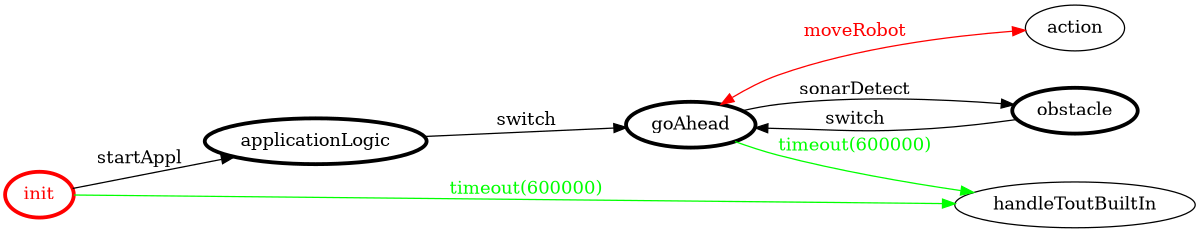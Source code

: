 /*
*
* A GraphViz DOT FSM description 
* Please use a GraphViz visualizer (like http://www.webgraphviz.com)
*  
*/

digraph finite_state_machine {
	rankdir=LR
	size="8,5"
	
	init [ color = red ][ fontcolor = red ][ penwidth = 3 ]
	applicationLogic [ color = black ][ fontcolor = black ][ penwidth = 3 ]
	goAhead [ color = black ][ fontcolor = black ][ penwidth = 3 ]
	obstacle [ color = black ][ fontcolor = black ][ penwidth = 3 ]
	
	init -> applicationLogic [ label = "startAppl" ][ color = black ][ fontcolor = black ]
	init -> handleToutBuiltIn [ label = "timeout(600000)" ][ color = green ][ fontcolor = green ]
	applicationLogic -> goAhead [ label = "switch" ][ color = black ][ fontcolor = black ]
	goAhead -> handleToutBuiltIn [ label = "timeout(600000)" ][ color = green ][ fontcolor = green ]
	goAhead -> action [ label = "moveRobot" ][ color = red ][ fontcolor = red ][ dir = both ]
	goAhead -> obstacle [ label = "sonarDetect" ][ color = black ][ fontcolor = black ]
	obstacle -> goAhead [ label = "switch" ][ color = black ][ fontcolor = black ]
}
